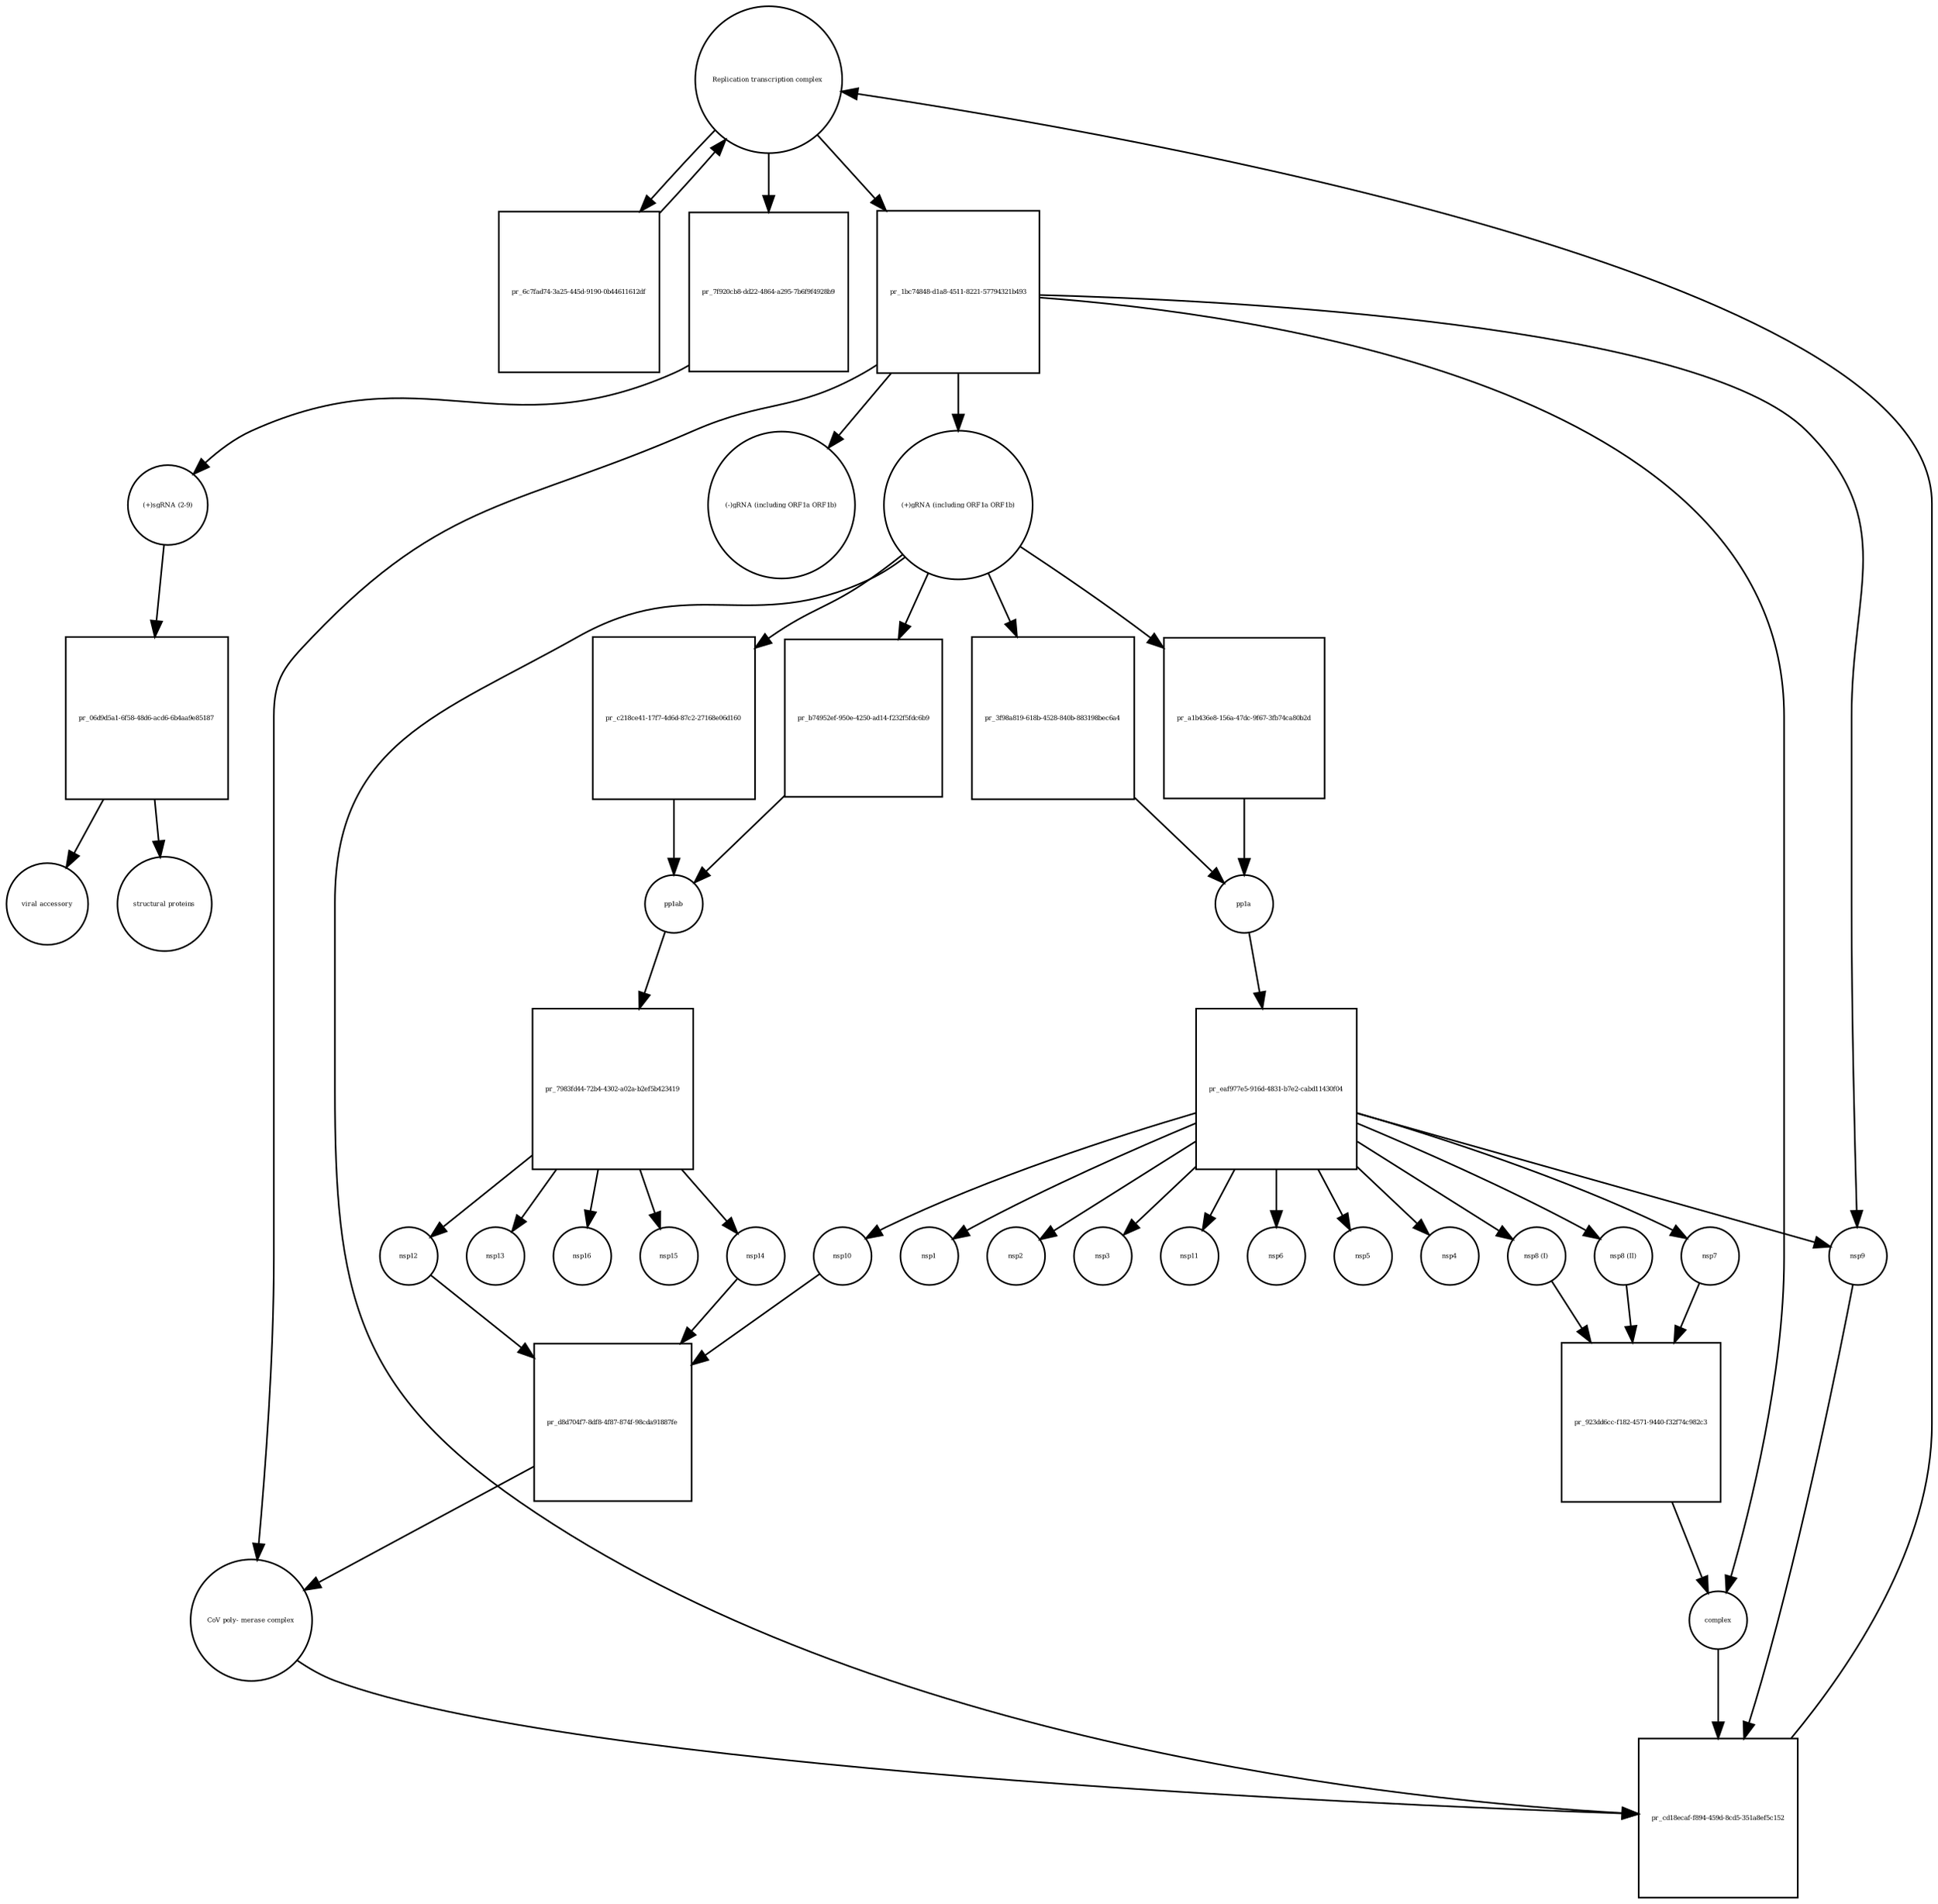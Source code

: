 strict digraph  {
"Replication transcription complex " [annotation="", bipartite=0, cls=complex, fontsize=4, label="Replication transcription complex ", shape=circle];
"pr_6c7fad74-3a25-445d-9190-0b44611612df" [annotation="", bipartite=1, cls=process, fontsize=4, label="pr_6c7fad74-3a25-445d-9190-0b44611612df", shape=square];
"pr_b74952ef-950e-4250-ad14-f232f5fdc6b9" [annotation="", bipartite=1, cls=process, fontsize=4, label="pr_b74952ef-950e-4250-ad14-f232f5fdc6b9", shape=square];
pp1ab [annotation="", bipartite=0, cls=macromolecule, fontsize=4, label=pp1ab, shape=circle];
"(+)gRNA (including ORF1a ORF1b)" [annotation="", bipartite=0, cls="nucleic acid feature", fontsize=4, label="(+)gRNA (including ORF1a ORF1b)", shape=circle];
"pr_3f98a819-618b-4528-840b-883198bec6a4" [annotation="", bipartite=1, cls=process, fontsize=4, label="pr_3f98a819-618b-4528-840b-883198bec6a4", shape=square];
pp1a [annotation="", bipartite=0, cls=macromolecule, fontsize=4, label=pp1a, shape=circle];
"nsp8 (I)" [annotation="", bipartite=0, cls=macromolecule, fontsize=4, label="nsp8 (I)", shape=circle];
"pr_923dd6cc-f182-4571-9440-f32f74c982c3" [annotation="", bipartite=1, cls=process, fontsize=4, label="pr_923dd6cc-f182-4571-9440-f32f74c982c3", shape=square];
complex [annotation="", bipartite=0, cls=complex, fontsize=4, label=complex, shape=circle];
"nsp8 (II)" [annotation="", bipartite=0, cls=macromolecule, fontsize=4, label="nsp8 (II)", shape=circle];
nsp7 [annotation="", bipartite=0, cls=macromolecule, fontsize=4, label=nsp7, shape=circle];
"CoV poly- merase complex" [annotation="", bipartite=0, cls=complex, fontsize=4, label="CoV poly- merase complex", shape=circle];
"pr_cd18ecaf-f894-459d-8cd5-351a8ef5c152" [annotation="", bipartite=1, cls=process, fontsize=4, label="pr_cd18ecaf-f894-459d-8cd5-351a8ef5c152", shape=square];
nsp9 [annotation="", bipartite=0, cls=macromolecule, fontsize=4, label=nsp9, shape=circle];
"pr_7f920cb8-dd22-4864-a295-7b6f9f4928b9" [annotation="", bipartite=1, cls=process, fontsize=4, label="pr_7f920cb8-dd22-4864-a295-7b6f9f4928b9", shape=square];
"(+)sgRNA (2-9)" [annotation="", bipartite=0, cls="nucleic acid feature", fontsize=4, label="(+)sgRNA (2-9)", shape=circle];
"pr_06d9d5a1-6f58-48d6-acd6-6b4aa9e85187" [annotation="", bipartite=1, cls=process, fontsize=4, label="pr_06d9d5a1-6f58-48d6-acd6-6b4aa9e85187", shape=square];
"viral accessory" [annotation="", bipartite=0, cls=macromolecule, fontsize=4, label="viral accessory", shape=circle];
"structural proteins" [annotation="", bipartite=0, cls=macromolecule, fontsize=4, label="structural proteins", shape=circle];
"pr_7983fd44-72b4-4302-a02a-b2ef5b423419" [annotation="", bipartite=1, cls="omitted process", fontsize=4, label="pr_7983fd44-72b4-4302-a02a-b2ef5b423419", shape=square];
nsp12 [annotation="", bipartite=0, cls=macromolecule, fontsize=4, label=nsp12, shape=circle];
nsp14 [annotation="", bipartite=0, cls=macromolecule, fontsize=4, label=nsp14, shape=circle];
nsp13 [annotation="", bipartite=0, cls=macromolecule, fontsize=4, label=nsp13, shape=circle];
nsp16 [annotation="", bipartite=0, cls=macromolecule, fontsize=4, label=nsp16, shape=circle];
nsp15 [annotation="", bipartite=0, cls=macromolecule, fontsize=4, label=nsp15, shape=circle];
"pr_1bc74848-d1a8-4511-8221-57794321b493" [annotation="", bipartite=1, cls=process, fontsize=4, label="pr_1bc74848-d1a8-4511-8221-57794321b493", shape=square];
"(-)gRNA (including ORF1a ORF1b)" [annotation="", bipartite=0, cls="nucleic acid feature", fontsize=4, label="(-)gRNA (including ORF1a ORF1b)", shape=circle];
"pr_eaf977e5-916d-4831-b7e2-cabd11430f04" [annotation="", bipartite=1, cls="omitted process", fontsize=4, label="pr_eaf977e5-916d-4831-b7e2-cabd11430f04", shape=square];
nsp1 [annotation="", bipartite=0, cls=macromolecule, fontsize=4, label=nsp1, shape=circle];
nsp2 [annotation="", bipartite=0, cls=macromolecule, fontsize=4, label=nsp2, shape=circle];
nsp3 [annotation="", bipartite=0, cls=macromolecule, fontsize=4, label=nsp3, shape=circle];
nsp11 [annotation="", bipartite=0, cls=macromolecule, fontsize=4, label=nsp11, shape=circle];
nsp6 [annotation="", bipartite=0, cls=macromolecule, fontsize=4, label=nsp6, shape=circle];
nsp5 [annotation="", bipartite=0, cls=macromolecule, fontsize=4, label=nsp5, shape=circle];
nsp4 [annotation="", bipartite=0, cls=macromolecule, fontsize=4, label=nsp4, shape=circle];
nsp10 [annotation="", bipartite=0, cls=macromolecule, fontsize=4, label=nsp10, shape=circle];
"pr_a1b436e8-156a-47dc-9f67-3fb74ca80b2d" [annotation="", bipartite=1, cls=process, fontsize=4, label="pr_a1b436e8-156a-47dc-9f67-3fb74ca80b2d", shape=square];
"pr_c218ce41-17f7-4d6d-87c2-27168e06d160" [annotation="", bipartite=1, cls=process, fontsize=4, label="pr_c218ce41-17f7-4d6d-87c2-27168e06d160", shape=square];
"pr_d8d704f7-8df8-4f87-874f-98cda91887fe" [annotation="", bipartite=1, cls=process, fontsize=4, label="pr_d8d704f7-8df8-4f87-874f-98cda91887fe", shape=square];
"Replication transcription complex " -> "pr_6c7fad74-3a25-445d-9190-0b44611612df"  [annotation="", interaction_type=consumption];
"Replication transcription complex " -> "pr_7f920cb8-dd22-4864-a295-7b6f9f4928b9"  [annotation="", interaction_type="necessary stimulation"];
"Replication transcription complex " -> "pr_1bc74848-d1a8-4511-8221-57794321b493"  [annotation="", interaction_type=consumption];
"pr_6c7fad74-3a25-445d-9190-0b44611612df" -> "Replication transcription complex "  [annotation="", interaction_type=production];
"pr_b74952ef-950e-4250-ad14-f232f5fdc6b9" -> pp1ab  [annotation="", interaction_type=production];
pp1ab -> "pr_7983fd44-72b4-4302-a02a-b2ef5b423419"  [annotation="", interaction_type=consumption];
"(+)gRNA (including ORF1a ORF1b)" -> "pr_b74952ef-950e-4250-ad14-f232f5fdc6b9"  [annotation="", interaction_type="necessary stimulation"];
"(+)gRNA (including ORF1a ORF1b)" -> "pr_3f98a819-618b-4528-840b-883198bec6a4"  [annotation="", interaction_type="necessary stimulation"];
"(+)gRNA (including ORF1a ORF1b)" -> "pr_cd18ecaf-f894-459d-8cd5-351a8ef5c152"  [annotation="", interaction_type=consumption];
"(+)gRNA (including ORF1a ORF1b)" -> "pr_a1b436e8-156a-47dc-9f67-3fb74ca80b2d"  [annotation="", interaction_type="necessary stimulation"];
"(+)gRNA (including ORF1a ORF1b)" -> "pr_c218ce41-17f7-4d6d-87c2-27168e06d160"  [annotation="", interaction_type="necessary stimulation"];
"pr_3f98a819-618b-4528-840b-883198bec6a4" -> pp1a  [annotation="", interaction_type=production];
pp1a -> "pr_eaf977e5-916d-4831-b7e2-cabd11430f04"  [annotation="", interaction_type=consumption];
"nsp8 (I)" -> "pr_923dd6cc-f182-4571-9440-f32f74c982c3"  [annotation="", interaction_type=consumption];
"pr_923dd6cc-f182-4571-9440-f32f74c982c3" -> complex  [annotation="", interaction_type=production];
complex -> "pr_cd18ecaf-f894-459d-8cd5-351a8ef5c152"  [annotation="", interaction_type=consumption];
"nsp8 (II)" -> "pr_923dd6cc-f182-4571-9440-f32f74c982c3"  [annotation="", interaction_type=consumption];
nsp7 -> "pr_923dd6cc-f182-4571-9440-f32f74c982c3"  [annotation="", interaction_type=consumption];
"CoV poly- merase complex" -> "pr_cd18ecaf-f894-459d-8cd5-351a8ef5c152"  [annotation="", interaction_type=consumption];
"pr_cd18ecaf-f894-459d-8cd5-351a8ef5c152" -> "Replication transcription complex "  [annotation="", interaction_type=production];
nsp9 -> "pr_cd18ecaf-f894-459d-8cd5-351a8ef5c152"  [annotation="", interaction_type=consumption];
"pr_7f920cb8-dd22-4864-a295-7b6f9f4928b9" -> "(+)sgRNA (2-9)"  [annotation="", interaction_type=production];
"(+)sgRNA (2-9)" -> "pr_06d9d5a1-6f58-48d6-acd6-6b4aa9e85187"  [annotation="", interaction_type="necessary stimulation"];
"pr_06d9d5a1-6f58-48d6-acd6-6b4aa9e85187" -> "viral accessory"  [annotation="", interaction_type=production];
"pr_06d9d5a1-6f58-48d6-acd6-6b4aa9e85187" -> "structural proteins"  [annotation="", interaction_type=production];
"pr_7983fd44-72b4-4302-a02a-b2ef5b423419" -> nsp12  [annotation="", interaction_type=production];
"pr_7983fd44-72b4-4302-a02a-b2ef5b423419" -> nsp14  [annotation="", interaction_type=production];
"pr_7983fd44-72b4-4302-a02a-b2ef5b423419" -> nsp13  [annotation="", interaction_type=production];
"pr_7983fd44-72b4-4302-a02a-b2ef5b423419" -> nsp16  [annotation="", interaction_type=production];
"pr_7983fd44-72b4-4302-a02a-b2ef5b423419" -> nsp15  [annotation="", interaction_type=production];
nsp12 -> "pr_d8d704f7-8df8-4f87-874f-98cda91887fe"  [annotation="", interaction_type=consumption];
nsp14 -> "pr_d8d704f7-8df8-4f87-874f-98cda91887fe"  [annotation="", interaction_type=consumption];
"pr_1bc74848-d1a8-4511-8221-57794321b493" -> "CoV poly- merase complex"  [annotation="", interaction_type=production];
"pr_1bc74848-d1a8-4511-8221-57794321b493" -> complex  [annotation="", interaction_type=production];
"pr_1bc74848-d1a8-4511-8221-57794321b493" -> nsp9  [annotation="", interaction_type=production];
"pr_1bc74848-d1a8-4511-8221-57794321b493" -> "(+)gRNA (including ORF1a ORF1b)"  [annotation="", interaction_type=production];
"pr_1bc74848-d1a8-4511-8221-57794321b493" -> "(-)gRNA (including ORF1a ORF1b)"  [annotation="", interaction_type=production];
"pr_eaf977e5-916d-4831-b7e2-cabd11430f04" -> "nsp8 (I)"  [annotation="", interaction_type=production];
"pr_eaf977e5-916d-4831-b7e2-cabd11430f04" -> "nsp8 (II)"  [annotation="", interaction_type=production];
"pr_eaf977e5-916d-4831-b7e2-cabd11430f04" -> nsp7  [annotation="", interaction_type=production];
"pr_eaf977e5-916d-4831-b7e2-cabd11430f04" -> nsp9  [annotation="", interaction_type=production];
"pr_eaf977e5-916d-4831-b7e2-cabd11430f04" -> nsp1  [annotation="", interaction_type=production];
"pr_eaf977e5-916d-4831-b7e2-cabd11430f04" -> nsp2  [annotation="", interaction_type=production];
"pr_eaf977e5-916d-4831-b7e2-cabd11430f04" -> nsp3  [annotation="", interaction_type=production];
"pr_eaf977e5-916d-4831-b7e2-cabd11430f04" -> nsp11  [annotation="", interaction_type=production];
"pr_eaf977e5-916d-4831-b7e2-cabd11430f04" -> nsp6  [annotation="", interaction_type=production];
"pr_eaf977e5-916d-4831-b7e2-cabd11430f04" -> nsp5  [annotation="", interaction_type=production];
"pr_eaf977e5-916d-4831-b7e2-cabd11430f04" -> nsp4  [annotation="", interaction_type=production];
"pr_eaf977e5-916d-4831-b7e2-cabd11430f04" -> nsp10  [annotation="", interaction_type=production];
nsp10 -> "pr_d8d704f7-8df8-4f87-874f-98cda91887fe"  [annotation="", interaction_type=consumption];
"pr_a1b436e8-156a-47dc-9f67-3fb74ca80b2d" -> pp1a  [annotation="", interaction_type=production];
"pr_c218ce41-17f7-4d6d-87c2-27168e06d160" -> pp1ab  [annotation="", interaction_type=production];
"pr_d8d704f7-8df8-4f87-874f-98cda91887fe" -> "CoV poly- merase complex"  [annotation="", interaction_type=production];
}
